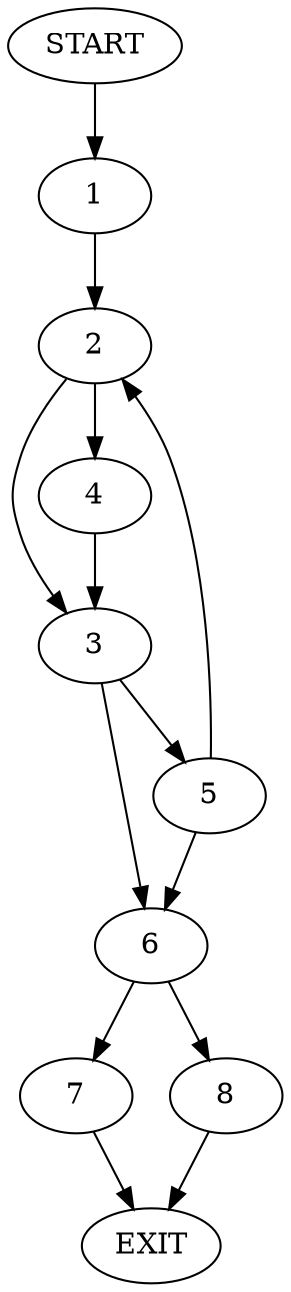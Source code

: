 digraph {
0 [label="START"]
9 [label="EXIT"]
0 -> 1
1 -> 2
2 -> 3
2 -> 4
3 -> 5
3 -> 6
4 -> 3
5 -> 2
5 -> 6
6 -> 7
6 -> 8
8 -> 9
7 -> 9
}

